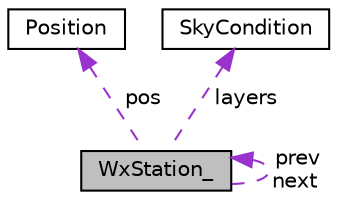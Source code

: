 digraph "WxStation_"
{
  edge [fontname="Helvetica",fontsize="10",labelfontname="Helvetica",labelfontsize="10"];
  node [fontname="Helvetica",fontsize="10",shape=record];
  Node1 [label="WxStation_",height=0.2,width=0.4,color="black", fillcolor="grey75", style="filled", fontcolor="black"];
  Node2 -> Node1 [dir="back",color="darkorchid3",fontsize="10",style="dashed",label=" pos" ,fontname="Helvetica"];
  Node2 [label="Position",height=0.2,width=0.4,color="black", fillcolor="white", style="filled",URL="$structPosition.html",tooltip="Position expressed in degrees of latitude and longitude. "];
  Node3 -> Node1 [dir="back",color="darkorchid3",fontsize="10",style="dashed",label=" layers" ,fontname="Helvetica"];
  Node3 [label="SkyCondition",height=0.2,width=0.4,color="black", fillcolor="white", style="filled",URL="$structSkyCondition.html",tooltip="METAR cloud layer entry. "];
  Node1 -> Node1 [dir="back",color="darkorchid3",fontsize="10",style="dashed",label=" prev\nnext" ,fontname="Helvetica"];
}
